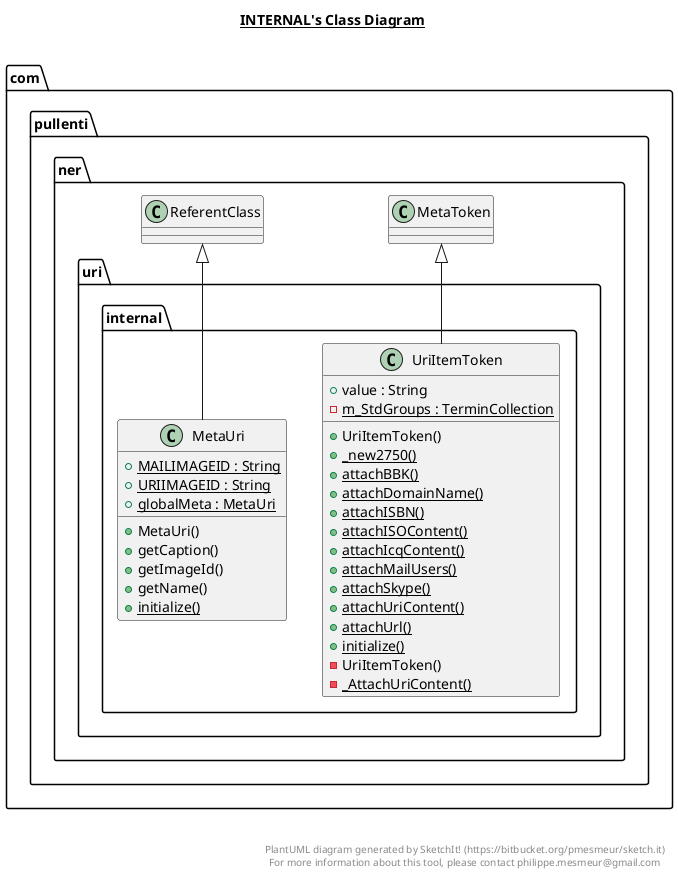 @startuml

title __INTERNAL's Class Diagram__\n

  namespace com.pullenti.ner {
    namespace uri {
      namespace internal {
        class com.pullenti.ner.uri.internal.MetaUri {
            {static} + MAILIMAGEID : String
            {static} + URIIMAGEID : String
            {static} + globalMeta : MetaUri
            + MetaUri()
            + getCaption()
            + getImageId()
            + getName()
            {static} + initialize()
        }
      }
    }
  }
  

  namespace com.pullenti.ner {
    namespace uri {
      namespace internal {
        class com.pullenti.ner.uri.internal.UriItemToken {
            + value : String
            {static} - m_StdGroups : TerminCollection
            + UriItemToken()
            {static} + _new2750()
            {static} + attachBBK()
            {static} + attachDomainName()
            {static} + attachISBN()
            {static} + attachISOContent()
            {static} + attachIcqContent()
            {static} + attachMailUsers()
            {static} + attachSkype()
            {static} + attachUriContent()
            {static} + attachUrl()
            {static} + initialize()
            - UriItemToken()
            {static} - _AttachUriContent()
        }
      }
    }
  }
  

  com.pullenti.ner.uri.internal.MetaUri -up-|> com.pullenti.ner.ReferentClass
  com.pullenti.ner.uri.internal.UriItemToken -up-|> com.pullenti.ner.MetaToken


right footer


PlantUML diagram generated by SketchIt! (https://bitbucket.org/pmesmeur/sketch.it)
For more information about this tool, please contact philippe.mesmeur@gmail.com
endfooter

@enduml
